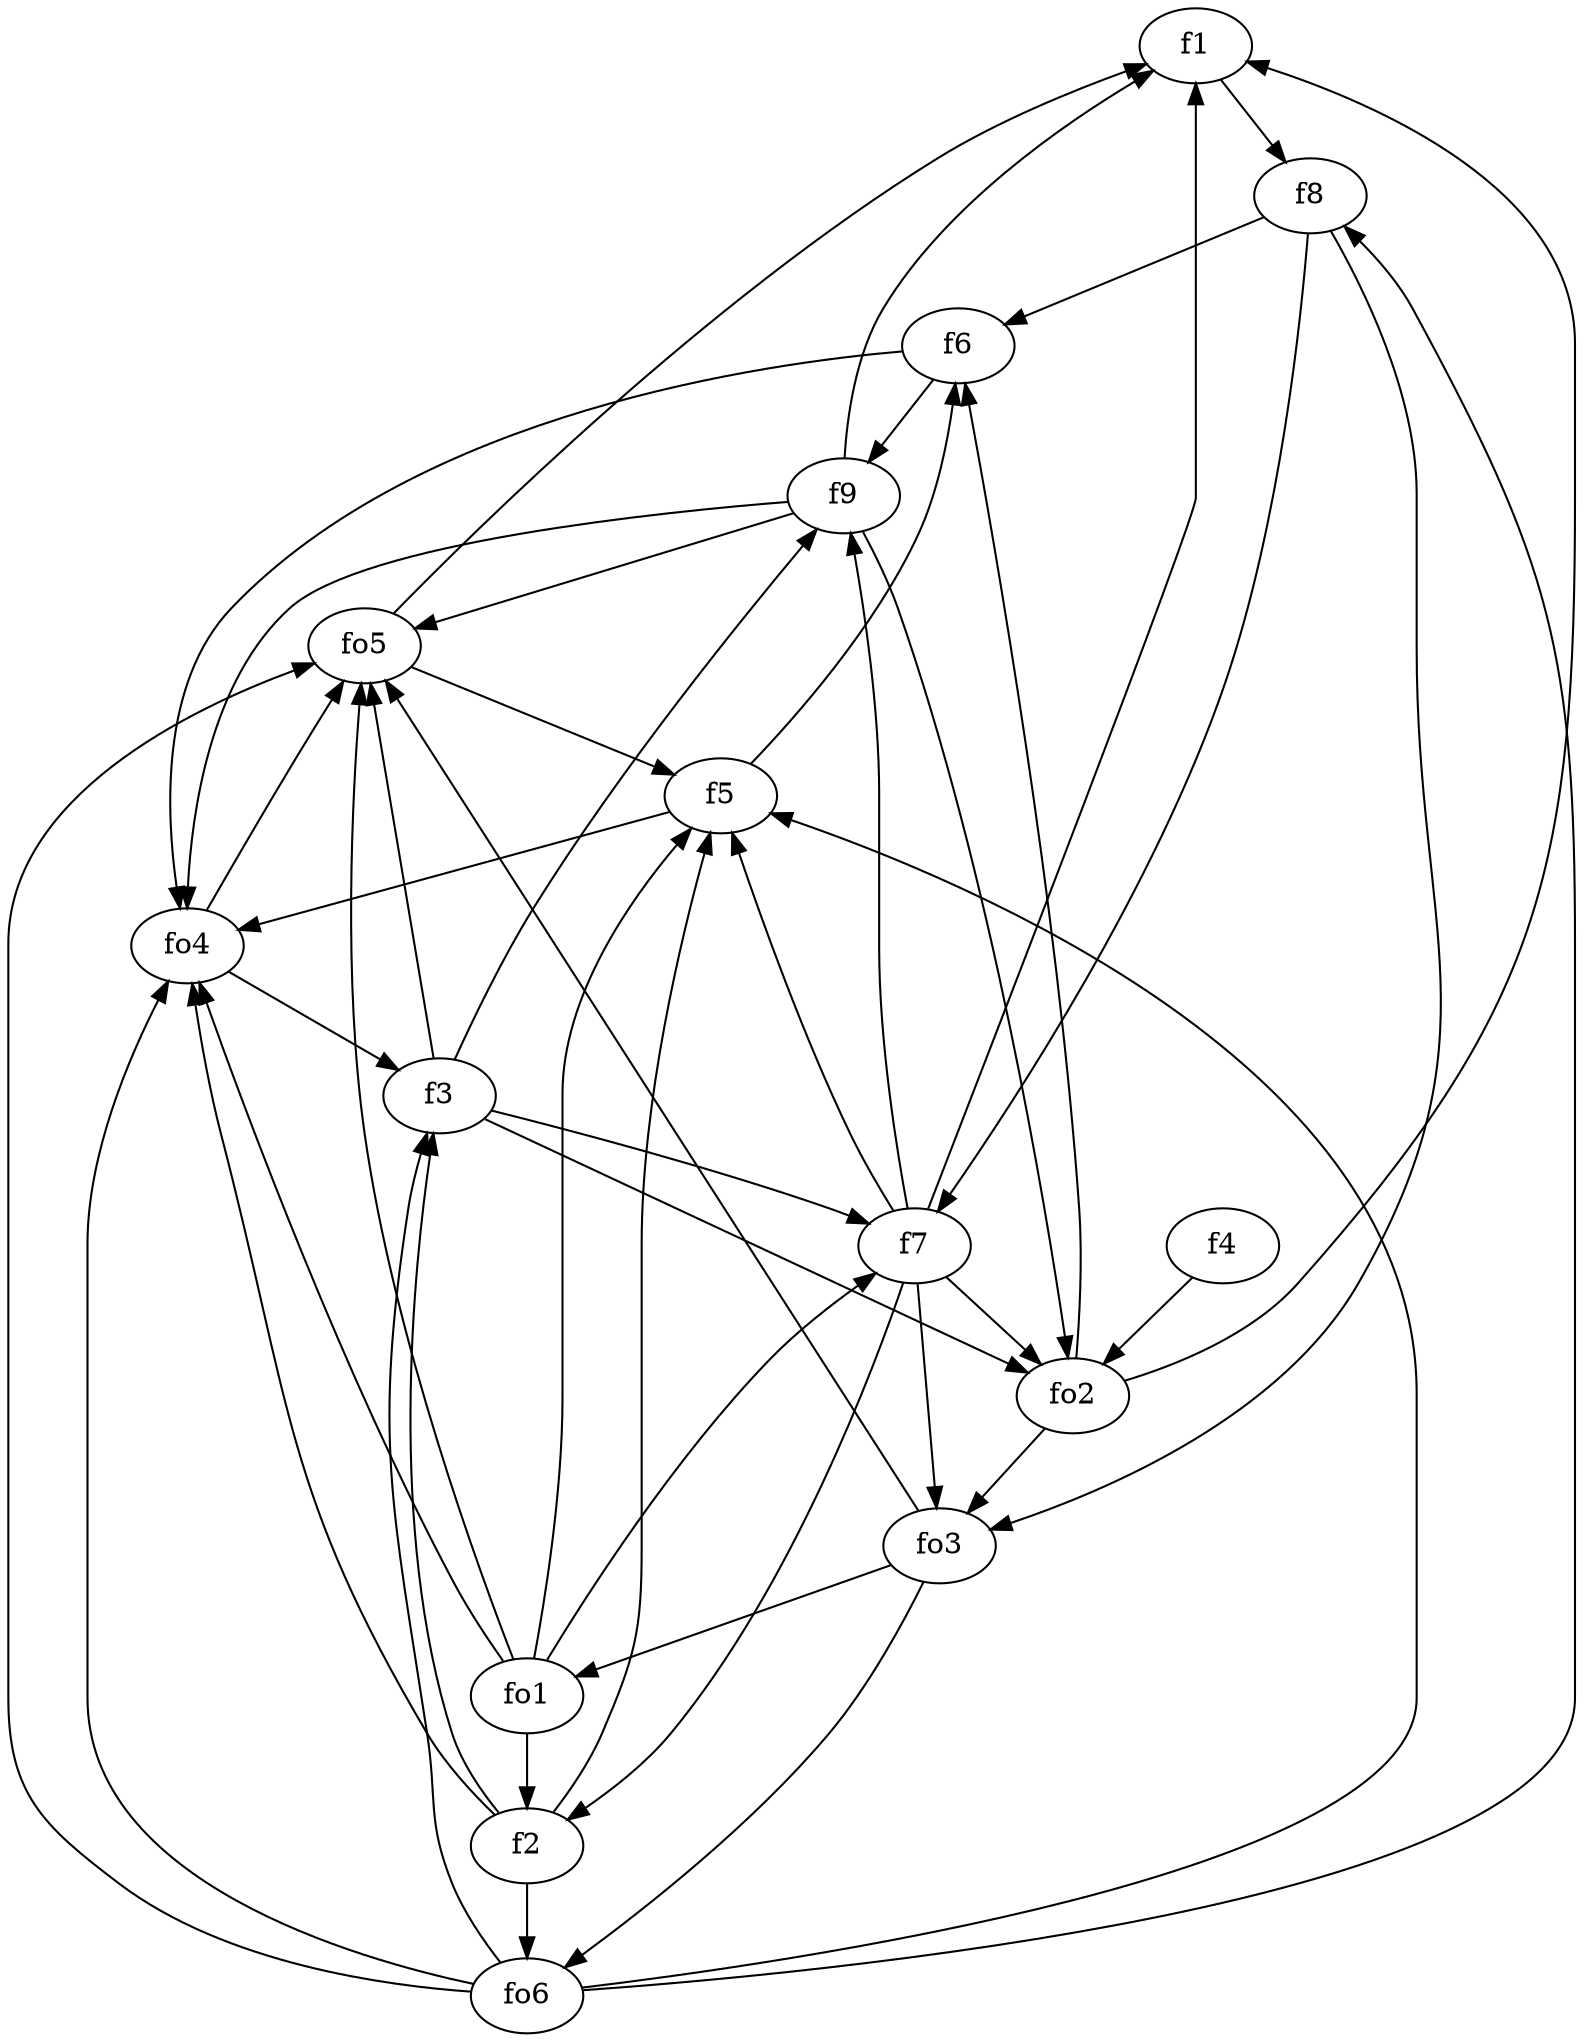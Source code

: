 strict digraph  {
f1;
f2;
f3;
f4;
f5;
f6;
f7;
f8;
f9;
fo1;
fo2;
fo3;
fo4;
fo5;
fo6;
f1 -> f8  [weight=2];
f2 -> fo6  [weight=2];
f2 -> f3  [weight=2];
f2 -> f5  [weight=2];
f2 -> fo4  [weight=2];
f3 -> f9  [weight=2];
f3 -> fo2  [weight=2];
f3 -> fo5  [weight=2];
f3 -> f7  [weight=2];
f4 -> fo2  [weight=2];
f5 -> fo4  [weight=2];
f5 -> f6  [weight=2];
f6 -> fo4  [weight=2];
f6 -> f9  [weight=2];
f7 -> f2  [weight=2];
f7 -> f1  [weight=2];
f7 -> f5  [weight=2];
f7 -> fo3  [weight=2];
f7 -> fo2  [weight=2];
f7 -> f9  [weight=2];
f8 -> fo3  [weight=2];
f8 -> f6  [weight=2];
f8 -> f7  [weight=2];
f9 -> fo5  [weight=2];
f9 -> fo4  [weight=2];
f9 -> f1  [weight=2];
f9 -> fo2  [weight=2];
fo1 -> f7  [weight=2];
fo1 -> fo4  [weight=2];
fo1 -> f5  [weight=2];
fo1 -> f2  [weight=2];
fo1 -> fo5  [weight=2];
fo2 -> f1  [weight=2];
fo2 -> fo3  [weight=2];
fo2 -> f6  [weight=2];
fo3 -> fo5  [weight=2];
fo3 -> fo1  [weight=2];
fo3 -> fo6  [weight=2];
fo4 -> f3  [weight=2];
fo4 -> fo5  [weight=2];
fo5 -> f1  [weight=2];
fo5 -> f5  [weight=2];
fo6 -> f8  [weight=2];
fo6 -> fo5  [weight=2];
fo6 -> fo4  [weight=2];
fo6 -> f3  [weight=2];
fo6 -> f5  [weight=2];
}
